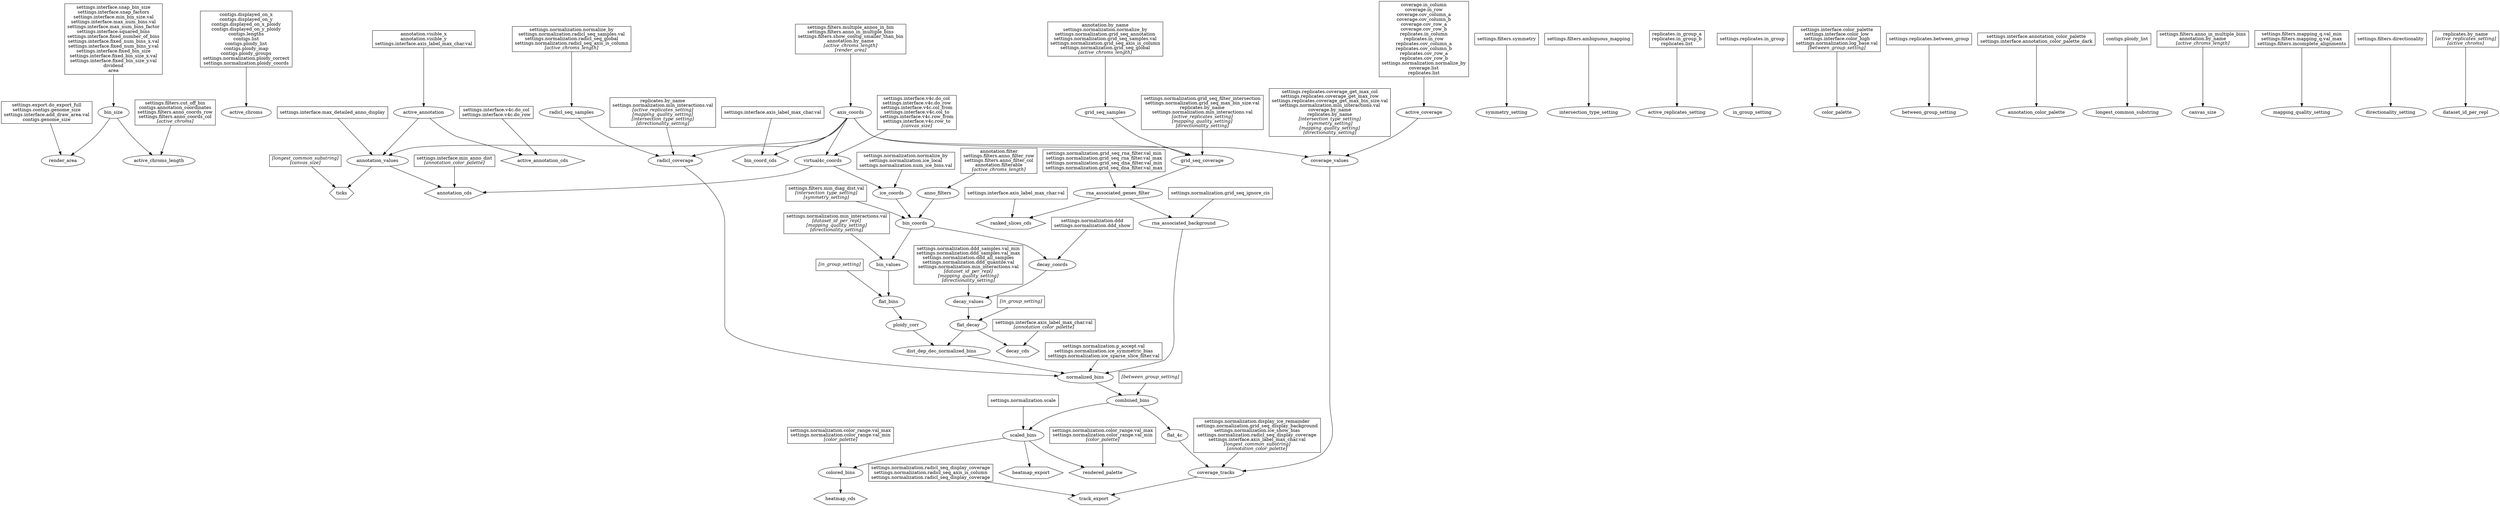 digraph libContactMappingFlowDiagram {
        bin_size_in [shape=box, label=<settings.interface.snap_bin_size<br/>settings.interface.snap_factors<br/>settings.interface.min_bin_size.val<br/>settings.interface.max_num_bins.val<br/>settings.interface.max_num_bins_factor<br/>settings.interface.squared_bins<br/>settings.interface.fixed_number_of_bins<br/>settings.interface.fixed_num_bins_x.val<br/>settings.interface.fixed_num_bins_y.val<br/>settings.interface.fixed_bin_size<br/>settings.interface.fixed_bin_size_x.val<br/>settings.interface.fixed_bin_size_y.val<br/>dividend<br/>area<br/>>];
        bin_size_in -> bin_size;
        render_area_in [shape=box, label=<settings.export.do_export_full<br/>settings.contigs.genome_size<br/>settings.interface.add_draw_area.val<br/>contigs.genome_size<br/>>];
        render_area_in -> render_area;
        bin_size -> render_area;
        active_chroms_in [shape=box, label=<contigs.displayed_on_x<br/>contigs.displayed_on_y<br/>contigs.displayed_on_x_ploidy<br/>contigs.displayed_on_y_ploidy<br/>contigs.lengths<br/>contigs.list<br/>contigs.ploidy_list<br/>contigs.ploidy_map<br/>contigs.ploidy_groups<br/>settings.normalization.ploidy_correct<br/>settings.normalization.ploidy_coords<br/>>];
        active_chroms_in -> active_chroms;
        axis_coords_in [shape=box, label=<settings.filters.multiple_annos_in_bin<br/>settings.filters.anno_in_multiple_bins<br/>settings.filters.show_contig_smaller_than_bin<br/>annotation.by_name<br/><i>[active_chroms_length]</i><br/><i>[render_area]</i><br/>>];
        axis_coords_in -> axis_coords;
        symmetry_setting_in [shape=box, label=<settings.filters.symmetry<br/>>];
        symmetry_setting_in -> symmetry_setting;
        bin_coords_in [shape=box, label=<settings.filters.min_diag_dist.val<br/><i>[intersection_type_setting]</i><br/><i>[symmetry_setting]</i><br/>>];
        bin_coords_in -> bin_coords;
        anno_filters -> bin_coords;
        ice_coords -> bin_coords;
        decay_coords_in [shape=box, label=<settings.normalization.ddd<br/>settings.normalization.ddd_show<br/>>];
        decay_coords_in -> decay_coords;
        bin_coords -> decay_coords;
        flat_decay_in [shape=box, label=<<i>[in_group_setting]</i><br/>>];
        flat_decay_in -> flat_decay;
        decay_values -> flat_decay;
        intersection_type_setting_in [shape=box, label=<settings.filters.ambiguous_mapping<br/>>];
        intersection_type_setting_in -> intersection_type_setting;
        active_replicates_setting_in [shape=box, label=<replicates.in_group_a<br/>replicates.in_group_b<br/>replicates.list<br/>>];
        active_replicates_setting_in -> active_replicates_setting;
        active_coverage_in [shape=box, label=<coverage.in_column<br/>coverage.in_row<br/>coverage.cov_column_a<br/>coverage.cov_column_b<br/>coverage.cov_row_a<br/>coverage.cov_row_b<br/>replicates.in_column<br/>replicates.in_row<br/>replicates.cov_column_a<br/>replicates.cov_column_b<br/>replicates.cov_row_a<br/>replicates.cov_row_b<br/>settings.normalization.normalize_by<br/>coverage.list<br/>replicates.list<br/>>];
        active_coverage_in -> active_coverage;
        coverage_values_in [shape=box, label=<settings.replicates.coverage_get_max_col<br/>settings.replicates.coverage_get_max_row<br/>settings.replicates.coverage_get_max_bin_size.val<br/>settings.normalization.min_interactions.val<br/>coverage.by_name<br/>replicates.by_name<br/><i>[intersection_type_setting]</i><br/><i>[symmetry_setting]</i><br/><i>[mapping_quality_setting]</i><br/><i>[directionality_setting]</i><br/>>];
        coverage_values_in -> coverage_values;
        active_coverage -> coverage_values;
        axis_coords -> coverage_values;
        bin_values_in [shape=box, label=<settings.normalization.min_interactions.val<br/><i>[dataset_id_per_repl]</i><br/><i>[mapping_quality_setting]</i><br/><i>[directionality_setting]</i><br/>>];
        bin_values_in -> bin_values;
        bin_coords -> bin_values;
        decay_values_in [shape=box, label=<settings.normalization.ddd_samples.val_min<br/>settings.normalization.ddd_samples.val_max<br/>settings.normalization.ddd_all_samples<br/>settings.normalization.ddd_quantile.val<br/>settings.normalization.min_interactions.val<br/><i>[dataset_id_per_repl]</i><br/><i>[mapping_quality_setting]</i><br/><i>[directionality_setting]</i><br/>>];
        decay_values_in -> decay_values;
        decay_coords -> decay_values;
        flat_bins_in [shape=box, label=<<i>[in_group_setting]</i><br/>>];
        flat_bins_in -> flat_bins;
        bin_values -> flat_bins;
        flat_bins -> ploidy_corr;
        in_group_setting_in [shape=box, label=<settings.replicates.in_group<br/>>];
        in_group_setting_in -> in_group_setting;
        normalized_bins_in [shape=box, label=<settings.normalization.p_accept.val<br/>settings.normalization.ice_symmetric_bias<br/>settings.normalization.ice_sparse_slice_filter.val<br/>>];
        normalized_bins_in -> normalized_bins;
        dist_dep_dec_normalized_bins -> normalized_bins;
        rna_associated_background -> normalized_bins;
        radicl_coverage -> normalized_bins;
        ploidy_corr -> dist_dep_dec_normalized_bins;
        flat_decay -> dist_dep_dec_normalized_bins;
        decay_cds_in [shape=box, label=<settings.interface.axis_label_max_char.val<br/><i>[annotation_color_palette]</i><br/>>];
        decay_cds_in -> decay_cds;
        decay_cds [shape=hexagon];
        flat_decay -> decay_cds;
        color_palette_in [shape=box, label=<settings.interface.color_palette<br/>settings.interface.color_low<br/>settings.interface.color_high<br/>settings.normalization.log_base.val<br/><i>[between_group_setting]</i><br/>>];
        color_palette_in -> color_palette;
        between_group_setting_in [shape=box, label=<settings.replicates.between_group<br/>>];
        between_group_setting_in -> between_group_setting;
        combined_bins_in [shape=box, label=<<i>[between_group_setting]</i><br/>>];
        combined_bins_in -> combined_bins;
        normalized_bins -> combined_bins;
        colored_bins_in [shape=box, label=<settings.normalization.color_range.val_max<br/>settings.normalization.color_range.val_min<br/><i>[color_palette]</i><br/>>];
        colored_bins_in -> colored_bins;
        scaled_bins -> colored_bins;
        active_annotation_in [shape=box, label=<annotation.visible_x<br/>annotation.visible_y<br/>settings.interface.axis_label_max_char.val<br/>>];
        active_annotation_in -> active_annotation;
        annotation_values_in [shape=box, label=<settings.interface.max_detailed_anno_display<br/>>];
        annotation_values_in -> annotation_values;
        active_annotation -> annotation_values;
        axis_coords -> annotation_values;
        annotation_cds_in [shape=box, label=<settings.interface.min_anno_dist<br/><i>[annotation_color_palette]</i><br/>>];
        annotation_cds_in -> annotation_cds;
        annotation_cds [shape=hexagon];
        annotation_values -> annotation_cds;
        virtual4c_coords -> annotation_cds;
        annotation_color_palette_in [shape=box, label=<settings.interface.annotation_color_palette<br/>settings.interface.annotation_color_palette_dark<br/>>];
        annotation_color_palette_in -> annotation_color_palette;
        active_annotation_cds_in [shape=box, label=<settings.interface.v4c.do_col<br/>settings.interface.v4c.do_row<br/>>];
        active_annotation_cds_in -> active_annotation_cds;
        active_annotation_cds [shape=hexagon];
        active_annotation -> active_annotation_cds;
        heatmap_cds [shape=hexagon];
        colored_bins -> heatmap_cds;
        heatmap_export [shape=hexagon];
        scaled_bins -> heatmap_export;
        track_export_in [shape=box, label=<settings.normalization.radicl_seq_display_coverage<br/>settings.normalization.radicl_seq_axis_is_column<br/>settings.normalization.radicl_seq_display_coverage<br/>>];
        track_export_in -> track_export;
        track_export [shape=hexagon];
        coverage_tracks -> track_export;
        scaled_bins_in [shape=box, label=<settings.normalization.scale<br/>>];
        scaled_bins_in -> scaled_bins;
        combined_bins -> scaled_bins;
        ticks_in [shape=box, label=<<i>[longest_common_substring]</i><br/><i>[canvas_size]</i><br/>>];
        ticks_in -> ticks;
        ticks [shape=hexagon];
        annotation_values -> ticks;
        coverage_tracks_in [shape=box, label=<settings.normalization.display_ice_remainder<br/>settings.normalization.grid_seq_display_background<br/>settings.normalization.ice_show_bias<br/>settings.normalization.radicl_seq_display_coverage<br/>settings.interface.axis_label_max_char.val<br/><i>[longest_common_substring]</i><br/><i>[annotation_color_palette]</i><br/>>];
        coverage_tracks_in -> coverage_tracks;
        coverage_values -> coverage_tracks;
        flat_4c -> coverage_tracks;
        rendered_palette_in [shape=box, label=<settings.normalization.color_range.val_max<br/>settings.normalization.color_range.val_min<br/><i>[color_palette]</i><br/>>];
        rendered_palette_in -> rendered_palette;
        rendered_palette [shape=hexagon];
        scaled_bins -> rendered_palette;
        anno_filters_in [shape=box, label=<annotation.filter<br/>settings.filters.anno_filter_row<br/>settings.filters.anno_filter_col<br/>annotation.filterable<br/><i>[active_chroms_length]</i><br/>>];
        anno_filters_in -> anno_filters;
        longest_common_substring_in [shape=box, label=<contigs.ploidy_list<br/>>];
        longest_common_substring_in -> longest_common_substring;
        canvas_size_in [shape=box, label=<settings.filters.anno_in_multiple_bins<br/>annotation.by_name<br/><i>[active_chroms_length]</i><br/>>];
        canvas_size_in -> canvas_size;
        mapping_quality_setting_in [shape=box, label=<settings.filters.mapping_q.val_min<br/>settings.filters.mapping_q.val_max<br/>settings.filters.incomplete_alignments<br/>>];
        mapping_quality_setting_in -> mapping_quality_setting;
        directionality_setting_in [shape=box, label=<settings.filters.directionality<br/>>];
        directionality_setting_in -> directionality_setting;
        ranked_slices_cds_in [shape=box, label=<settings.interface.axis_label_max_char.val<br/>>];
        ranked_slices_cds_in -> ranked_slices_cds;
        ranked_slices_cds [shape=hexagon];
        rna_associated_genes_filter -> ranked_slices_cds;
        grid_seq_coverage_in [shape=box, label=<settings.normalization.grid_seq_filter_intersection<br/>settings.normalization.grid_seq_max_bin_size.val<br/>replicates.by_name<br/>settings.normalization.min_interactions.val<br/><i>[active_replicates_setting]</i><br/><i>[mapping_quality_setting]</i><br/><i>[directionality_setting]</i><br/>>];
        grid_seq_coverage_in -> grid_seq_coverage;
        grid_seq_samples -> grid_seq_coverage;
        axis_coords -> grid_seq_coverage;
        radicl_coverage_in [shape=box, label=<replicates.by_name<br/>settings.normalization.min_interactions.val<br/><i>[active_replicates_setting]</i><br/><i>[mapping_quality_setting]</i><br/><i>[intersection_type_setting]</i><br/><i>[directionality_setting]</i><br/>>];
        radicl_coverage_in -> radicl_coverage;
        axis_coords -> radicl_coverage;
        radicl_seq_samples -> radicl_coverage;
        rna_associated_genes_filter_in [shape=box, label=<settings.normalization.grid_seq_rna_filter.val_min<br/>settings.normalization.grid_seq_rna_filter.val_max<br/>settings.normalization.grid_seq_dna_filter.val_min<br/>settings.normalization.grid_seq_dna_filter.val_max<br/>>];
        rna_associated_genes_filter_in -> rna_associated_genes_filter;
        grid_seq_coverage -> rna_associated_genes_filter;
        rna_associated_background_in [shape=box, label=<settings.normalization.grid_seq_ignore_cis<br/>>];
        rna_associated_background_in -> rna_associated_background;
        rna_associated_genes_filter -> rna_associated_background;
        grid_seq_samples_in [shape=box, label=<annotation.by_name<br/>settings.normalization.normalize_by<br/>settings.normalization.grid_seq_annotation<br/>settings.normalization.grid_seq_samples.val<br/>settings.normalization.grid_seq_axis_is_column<br/>settings.normalization.grid_seq_global<br/><i>[active_chroms_length]</i><br/>>];
        grid_seq_samples_in -> grid_seq_samples;
        radicl_seq_samples_in [shape=box, label=<settings.normalization.normalize_by<br/>settings.normalization.radicl_seq_samples.val<br/>settings.normalization.radicl_seq_global<br/>settings.normalization.radicl_seq_axis_is_column<br/><i>[active_chroms_length]</i><br/>>];
        radicl_seq_samples_in -> radicl_seq_samples;
        dataset_id_per_repl_in [shape=box, label=<replicates.by_name<br/><i>[active_replicates_setting]</i><br/><i>[active_chroms]</i><br/>>];
        dataset_id_per_repl_in -> dataset_id_per_repl;
        active_chroms_length_in [shape=box, label=<settings.filters.cut_off_bin<br/>contigs.annotation_coordinates<br/>settings.filters.anno_coords_row<br/>settings.filters.anno_coords_col<br/><i>[active_chroms]</i><br/>>];
        active_chroms_length_in -> active_chroms_length;
        bin_size -> active_chroms_length;
        virtual4c_coords_in [shape=box, label=<settings.interface.v4c.do_col<br/>settings.interface.v4c.do_row<br/>settings.interface.v4c.col_from<br/>settings.interface.v4c.col_to<br/>settings.interface.v4c.row_from<br/>settings.interface.v4c.row_to<br/><i>[canvas_size]</i><br/>>];
        virtual4c_coords_in -> virtual4c_coords;
        axis_coords -> virtual4c_coords;
        combined_bins -> flat_4c;
        ice_coords_in [shape=box, label=<settings.normalization.normalize_by<br/>settings.normalization.ice_local<br/>settings.normalization.num_ice_bins.val<br/>>];
        ice_coords_in -> ice_coords;
        virtual4c_coords -> ice_coords;
        bin_coord_cds_in [shape=box, label=<settings.interface.axis_label_max_char.val<br/>>];
        bin_coord_cds_in -> bin_coord_cds;
        bin_coord_cds [shape=hexagon];
        axis_coords -> bin_coord_cds;
}